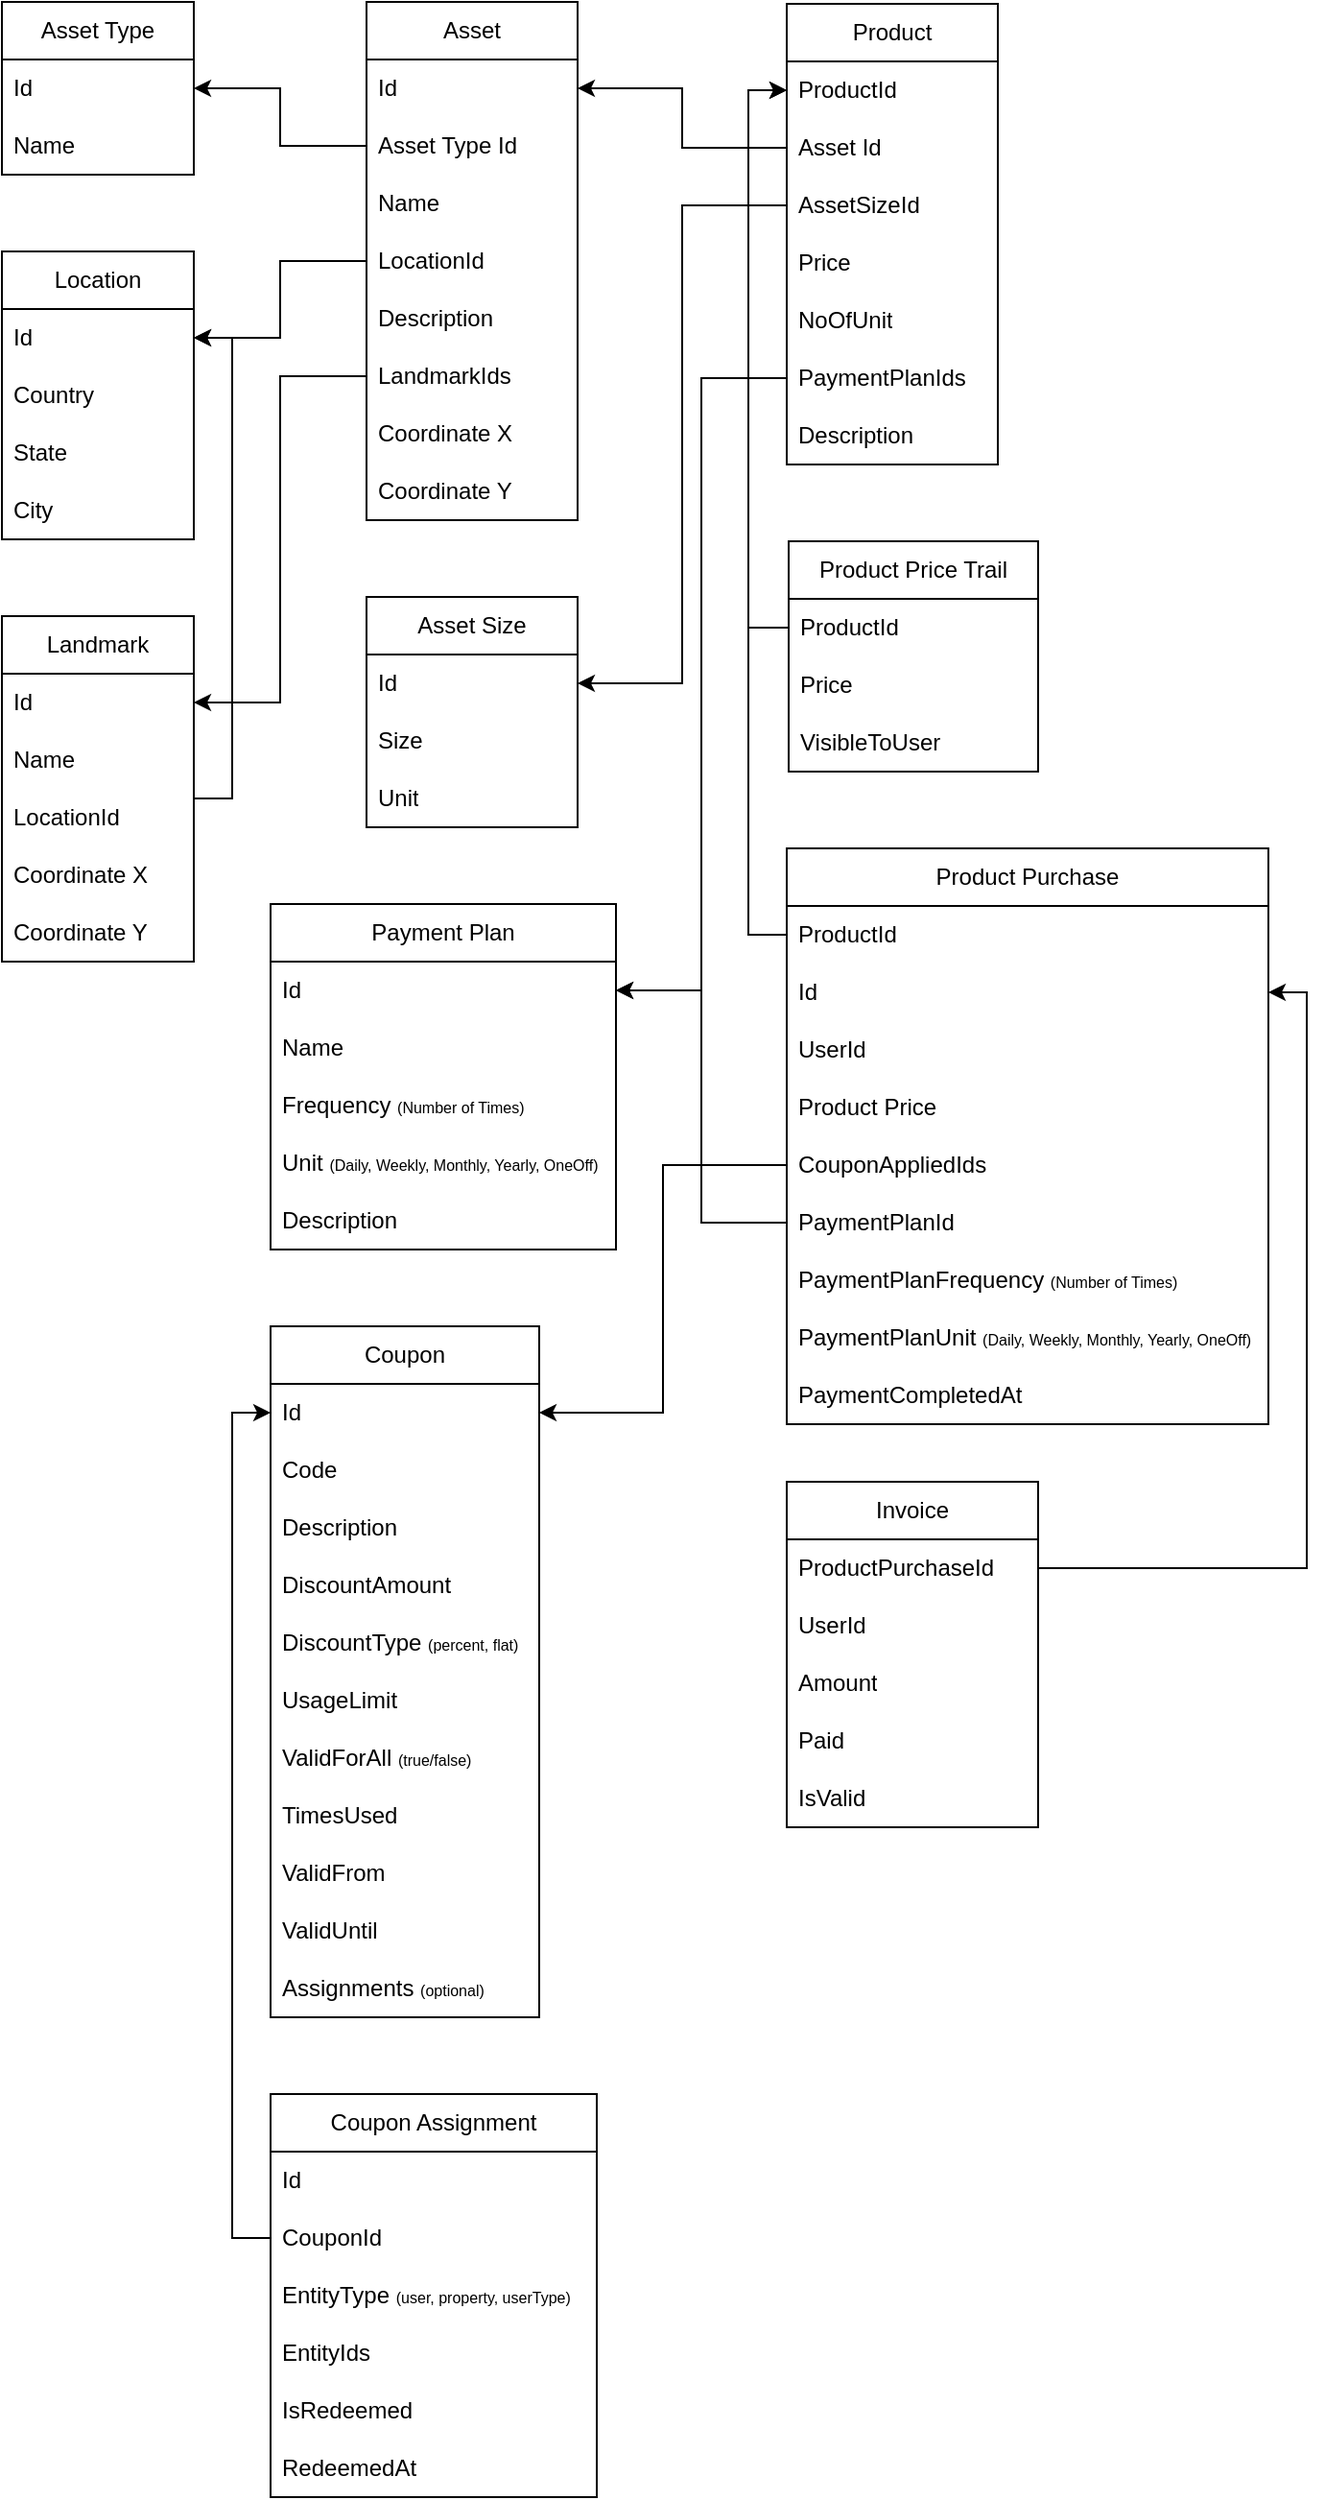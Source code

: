 <mxfile version="26.0.1">
  <diagram name="Page-1" id="xRwZzgTPhgGGNqqtRcz7">
    <mxGraphModel dx="1710" dy="1140" grid="1" gridSize="10" guides="1" tooltips="1" connect="1" arrows="1" fold="1" page="1" pageScale="1" pageWidth="2339" pageHeight="3300" math="0" shadow="0">
      <root>
        <mxCell id="0" />
        <mxCell id="1" parent="0" />
        <mxCell id="9WbZU5UclEW2TFr8tv2--1" value="Asset Type" style="swimlane;fontStyle=0;childLayout=stackLayout;horizontal=1;startSize=30;horizontalStack=0;resizeParent=1;resizeParentMax=0;resizeLast=0;collapsible=1;marginBottom=0;whiteSpace=wrap;html=1;" parent="1" vertex="1">
          <mxGeometry x="30" y="40" width="100" height="90" as="geometry" />
        </mxCell>
        <mxCell id="9WbZU5UclEW2TFr8tv2--2" value="Id" style="text;strokeColor=none;fillColor=none;align=left;verticalAlign=middle;spacingLeft=4;spacingRight=4;overflow=hidden;points=[[0,0.5],[1,0.5]];portConstraint=eastwest;rotatable=0;whiteSpace=wrap;html=1;" parent="9WbZU5UclEW2TFr8tv2--1" vertex="1">
          <mxGeometry y="30" width="100" height="30" as="geometry" />
        </mxCell>
        <mxCell id="9WbZU5UclEW2TFr8tv2--12" value="Name" style="text;strokeColor=none;fillColor=none;align=left;verticalAlign=middle;spacingLeft=4;spacingRight=4;overflow=hidden;points=[[0,0.5],[1,0.5]];portConstraint=eastwest;rotatable=0;whiteSpace=wrap;html=1;" parent="9WbZU5UclEW2TFr8tv2--1" vertex="1">
          <mxGeometry y="60" width="100" height="30" as="geometry" />
        </mxCell>
        <mxCell id="9WbZU5UclEW2TFr8tv2--5" value="Asset" style="swimlane;fontStyle=0;childLayout=stackLayout;horizontal=1;startSize=30;horizontalStack=0;resizeParent=1;resizeParentMax=0;resizeLast=0;collapsible=1;marginBottom=0;whiteSpace=wrap;html=1;" parent="1" vertex="1">
          <mxGeometry x="220" y="40" width="110" height="270" as="geometry" />
        </mxCell>
        <mxCell id="9WbZU5UclEW2TFr8tv2--6" value="Id" style="text;strokeColor=none;fillColor=none;align=left;verticalAlign=middle;spacingLeft=4;spacingRight=4;overflow=hidden;points=[[0,0.5],[1,0.5]];portConstraint=eastwest;rotatable=0;whiteSpace=wrap;html=1;" parent="9WbZU5UclEW2TFr8tv2--5" vertex="1">
          <mxGeometry y="30" width="110" height="30" as="geometry" />
        </mxCell>
        <mxCell id="9WbZU5UclEW2TFr8tv2--44" value="Asset Type Id" style="text;strokeColor=none;fillColor=none;align=left;verticalAlign=middle;spacingLeft=4;spacingRight=4;overflow=hidden;points=[[0,0.5],[1,0.5]];portConstraint=eastwest;rotatable=0;whiteSpace=wrap;html=1;" parent="9WbZU5UclEW2TFr8tv2--5" vertex="1">
          <mxGeometry y="60" width="110" height="30" as="geometry" />
        </mxCell>
        <mxCell id="9WbZU5UclEW2TFr8tv2--7" value="Name" style="text;strokeColor=none;fillColor=none;align=left;verticalAlign=middle;spacingLeft=4;spacingRight=4;overflow=hidden;points=[[0,0.5],[1,0.5]];portConstraint=eastwest;rotatable=0;whiteSpace=wrap;html=1;" parent="9WbZU5UclEW2TFr8tv2--5" vertex="1">
          <mxGeometry y="90" width="110" height="30" as="geometry" />
        </mxCell>
        <mxCell id="9WbZU5UclEW2TFr8tv2--18" value="LocationId" style="text;strokeColor=none;fillColor=none;align=left;verticalAlign=middle;spacingLeft=4;spacingRight=4;overflow=hidden;points=[[0,0.5],[1,0.5]];portConstraint=eastwest;rotatable=0;whiteSpace=wrap;html=1;" parent="9WbZU5UclEW2TFr8tv2--5" vertex="1">
          <mxGeometry y="120" width="110" height="30" as="geometry" />
        </mxCell>
        <mxCell id="9WbZU5UclEW2TFr8tv2--21" value="Description" style="text;strokeColor=none;fillColor=none;align=left;verticalAlign=middle;spacingLeft=4;spacingRight=4;overflow=hidden;points=[[0,0.5],[1,0.5]];portConstraint=eastwest;rotatable=0;whiteSpace=wrap;html=1;" parent="9WbZU5UclEW2TFr8tv2--5" vertex="1">
          <mxGeometry y="150" width="110" height="30" as="geometry" />
        </mxCell>
        <mxCell id="9WbZU5UclEW2TFr8tv2--27" value="LandmarkIds" style="text;strokeColor=none;fillColor=none;align=left;verticalAlign=middle;spacingLeft=4;spacingRight=4;overflow=hidden;points=[[0,0.5],[1,0.5]];portConstraint=eastwest;rotatable=0;whiteSpace=wrap;html=1;" parent="9WbZU5UclEW2TFr8tv2--5" vertex="1">
          <mxGeometry y="180" width="110" height="30" as="geometry" />
        </mxCell>
        <mxCell id="9WbZU5UclEW2TFr8tv2--37" value="Coordinate X" style="text;strokeColor=none;fillColor=none;align=left;verticalAlign=middle;spacingLeft=4;spacingRight=4;overflow=hidden;points=[[0,0.5],[1,0.5]];portConstraint=eastwest;rotatable=0;whiteSpace=wrap;html=1;" parent="9WbZU5UclEW2TFr8tv2--5" vertex="1">
          <mxGeometry y="210" width="110" height="30" as="geometry" />
        </mxCell>
        <mxCell id="9WbZU5UclEW2TFr8tv2--38" value="Coordinate Y" style="text;strokeColor=none;fillColor=none;align=left;verticalAlign=middle;spacingLeft=4;spacingRight=4;overflow=hidden;points=[[0,0.5],[1,0.5]];portConstraint=eastwest;rotatable=0;whiteSpace=wrap;html=1;" parent="9WbZU5UclEW2TFr8tv2--5" vertex="1">
          <mxGeometry y="240" width="110" height="30" as="geometry" />
        </mxCell>
        <mxCell id="9WbZU5UclEW2TFr8tv2--13" value="Location" style="swimlane;fontStyle=0;childLayout=stackLayout;horizontal=1;startSize=30;horizontalStack=0;resizeParent=1;resizeParentMax=0;resizeLast=0;collapsible=1;marginBottom=0;whiteSpace=wrap;html=1;" parent="1" vertex="1">
          <mxGeometry x="30" y="170" width="100" height="150" as="geometry" />
        </mxCell>
        <mxCell id="9WbZU5UclEW2TFr8tv2--14" value="Id" style="text;strokeColor=none;fillColor=none;align=left;verticalAlign=middle;spacingLeft=4;spacingRight=4;overflow=hidden;points=[[0,0.5],[1,0.5]];portConstraint=eastwest;rotatable=0;whiteSpace=wrap;html=1;" parent="9WbZU5UclEW2TFr8tv2--13" vertex="1">
          <mxGeometry y="30" width="100" height="30" as="geometry" />
        </mxCell>
        <mxCell id="9WbZU5UclEW2TFr8tv2--15" value="Country" style="text;strokeColor=none;fillColor=none;align=left;verticalAlign=middle;spacingLeft=4;spacingRight=4;overflow=hidden;points=[[0,0.5],[1,0.5]];portConstraint=eastwest;rotatable=0;whiteSpace=wrap;html=1;" parent="9WbZU5UclEW2TFr8tv2--13" vertex="1">
          <mxGeometry y="60" width="100" height="30" as="geometry" />
        </mxCell>
        <mxCell id="9WbZU5UclEW2TFr8tv2--16" value="State" style="text;strokeColor=none;fillColor=none;align=left;verticalAlign=middle;spacingLeft=4;spacingRight=4;overflow=hidden;points=[[0,0.5],[1,0.5]];portConstraint=eastwest;rotatable=0;whiteSpace=wrap;html=1;" parent="9WbZU5UclEW2TFr8tv2--13" vertex="1">
          <mxGeometry y="90" width="100" height="30" as="geometry" />
        </mxCell>
        <mxCell id="9WbZU5UclEW2TFr8tv2--32" value="City" style="text;strokeColor=none;fillColor=none;align=left;verticalAlign=middle;spacingLeft=4;spacingRight=4;overflow=hidden;points=[[0,0.5],[1,0.5]];portConstraint=eastwest;rotatable=0;whiteSpace=wrap;html=1;" parent="9WbZU5UclEW2TFr8tv2--13" vertex="1">
          <mxGeometry y="120" width="100" height="30" as="geometry" />
        </mxCell>
        <mxCell id="9WbZU5UclEW2TFr8tv2--22" value="Asset Size" style="swimlane;fontStyle=0;childLayout=stackLayout;horizontal=1;startSize=30;horizontalStack=0;resizeParent=1;resizeParentMax=0;resizeLast=0;collapsible=1;marginBottom=0;whiteSpace=wrap;html=1;" parent="1" vertex="1">
          <mxGeometry x="220" y="350" width="110" height="120" as="geometry" />
        </mxCell>
        <mxCell id="9WbZU5UclEW2TFr8tv2--23" value="Id" style="text;strokeColor=none;fillColor=none;align=left;verticalAlign=middle;spacingLeft=4;spacingRight=4;overflow=hidden;points=[[0,0.5],[1,0.5]];portConstraint=eastwest;rotatable=0;whiteSpace=wrap;html=1;" parent="9WbZU5UclEW2TFr8tv2--22" vertex="1">
          <mxGeometry y="30" width="110" height="30" as="geometry" />
        </mxCell>
        <mxCell id="9WbZU5UclEW2TFr8tv2--24" value="Size" style="text;strokeColor=none;fillColor=none;align=left;verticalAlign=middle;spacingLeft=4;spacingRight=4;overflow=hidden;points=[[0,0.5],[1,0.5]];portConstraint=eastwest;rotatable=0;whiteSpace=wrap;html=1;" parent="9WbZU5UclEW2TFr8tv2--22" vertex="1">
          <mxGeometry y="60" width="110" height="30" as="geometry" />
        </mxCell>
        <mxCell id="9WbZU5UclEW2TFr8tv2--50" value="Unit" style="text;strokeColor=none;fillColor=none;align=left;verticalAlign=middle;spacingLeft=4;spacingRight=4;overflow=hidden;points=[[0,0.5],[1,0.5]];portConstraint=eastwest;rotatable=0;whiteSpace=wrap;html=1;" parent="9WbZU5UclEW2TFr8tv2--22" vertex="1">
          <mxGeometry y="90" width="110" height="30" as="geometry" />
        </mxCell>
        <mxCell id="9WbZU5UclEW2TFr8tv2--28" value="Landmark" style="swimlane;fontStyle=0;childLayout=stackLayout;horizontal=1;startSize=30;horizontalStack=0;resizeParent=1;resizeParentMax=0;resizeLast=0;collapsible=1;marginBottom=0;whiteSpace=wrap;html=1;" parent="1" vertex="1">
          <mxGeometry x="30" y="360" width="100" height="180" as="geometry" />
        </mxCell>
        <mxCell id="9WbZU5UclEW2TFr8tv2--52" value="Id" style="text;strokeColor=none;fillColor=none;align=left;verticalAlign=middle;spacingLeft=4;spacingRight=4;overflow=hidden;points=[[0,0.5],[1,0.5]];portConstraint=eastwest;rotatable=0;whiteSpace=wrap;html=1;" parent="9WbZU5UclEW2TFr8tv2--28" vertex="1">
          <mxGeometry y="30" width="100" height="30" as="geometry" />
        </mxCell>
        <mxCell id="9WbZU5UclEW2TFr8tv2--29" value="Name" style="text;strokeColor=none;fillColor=none;align=left;verticalAlign=middle;spacingLeft=4;spacingRight=4;overflow=hidden;points=[[0,0.5],[1,0.5]];portConstraint=eastwest;rotatable=0;whiteSpace=wrap;html=1;" parent="9WbZU5UclEW2TFr8tv2--28" vertex="1">
          <mxGeometry y="60" width="100" height="30" as="geometry" />
        </mxCell>
        <mxCell id="9WbZU5UclEW2TFr8tv2--30" value="LocationId" style="text;strokeColor=none;fillColor=none;align=left;verticalAlign=middle;spacingLeft=4;spacingRight=4;overflow=hidden;points=[[0,0.5],[1,0.5]];portConstraint=eastwest;rotatable=0;whiteSpace=wrap;html=1;" parent="9WbZU5UclEW2TFr8tv2--28" vertex="1">
          <mxGeometry y="90" width="100" height="30" as="geometry" />
        </mxCell>
        <mxCell id="9WbZU5UclEW2TFr8tv2--31" value="Coordinate X" style="text;strokeColor=none;fillColor=none;align=left;verticalAlign=middle;spacingLeft=4;spacingRight=4;overflow=hidden;points=[[0,0.5],[1,0.5]];portConstraint=eastwest;rotatable=0;whiteSpace=wrap;html=1;" parent="9WbZU5UclEW2TFr8tv2--28" vertex="1">
          <mxGeometry y="120" width="100" height="30" as="geometry" />
        </mxCell>
        <mxCell id="9WbZU5UclEW2TFr8tv2--36" value="Coordinate Y" style="text;strokeColor=none;fillColor=none;align=left;verticalAlign=middle;spacingLeft=4;spacingRight=4;overflow=hidden;points=[[0,0.5],[1,0.5]];portConstraint=eastwest;rotatable=0;whiteSpace=wrap;html=1;" parent="9WbZU5UclEW2TFr8tv2--28" vertex="1">
          <mxGeometry y="150" width="100" height="30" as="geometry" />
        </mxCell>
        <mxCell id="9WbZU5UclEW2TFr8tv2--40" value="Product" style="swimlane;fontStyle=0;childLayout=stackLayout;horizontal=1;startSize=30;horizontalStack=0;resizeParent=1;resizeParentMax=0;resizeLast=0;collapsible=1;marginBottom=0;whiteSpace=wrap;html=1;" parent="1" vertex="1">
          <mxGeometry x="439" y="41" width="110" height="240" as="geometry" />
        </mxCell>
        <mxCell id="_s5_7HrUc2ubMlKPMF_D-5" value="ProductId" style="text;strokeColor=none;fillColor=none;align=left;verticalAlign=middle;spacingLeft=4;spacingRight=4;overflow=hidden;points=[[0,0.5],[1,0.5]];portConstraint=eastwest;rotatable=0;whiteSpace=wrap;html=1;" parent="9WbZU5UclEW2TFr8tv2--40" vertex="1">
          <mxGeometry y="30" width="110" height="30" as="geometry" />
        </mxCell>
        <mxCell id="9WbZU5UclEW2TFr8tv2--41" value="Asset Id" style="text;strokeColor=none;fillColor=none;align=left;verticalAlign=middle;spacingLeft=4;spacingRight=4;overflow=hidden;points=[[0,0.5],[1,0.5]];portConstraint=eastwest;rotatable=0;whiteSpace=wrap;html=1;" parent="9WbZU5UclEW2TFr8tv2--40" vertex="1">
          <mxGeometry y="60" width="110" height="30" as="geometry" />
        </mxCell>
        <mxCell id="9WbZU5UclEW2TFr8tv2--42" value="AssetSizeId" style="text;strokeColor=none;fillColor=none;align=left;verticalAlign=middle;spacingLeft=4;spacingRight=4;overflow=hidden;points=[[0,0.5],[1,0.5]];portConstraint=eastwest;rotatable=0;whiteSpace=wrap;html=1;" parent="9WbZU5UclEW2TFr8tv2--40" vertex="1">
          <mxGeometry y="90" width="110" height="30" as="geometry" />
        </mxCell>
        <mxCell id="_s5_7HrUc2ubMlKPMF_D-27" value="Price" style="text;strokeColor=none;fillColor=none;align=left;verticalAlign=middle;spacingLeft=4;spacingRight=4;overflow=hidden;points=[[0,0.5],[1,0.5]];portConstraint=eastwest;rotatable=0;whiteSpace=wrap;html=1;" parent="9WbZU5UclEW2TFr8tv2--40" vertex="1">
          <mxGeometry y="120" width="110" height="30" as="geometry" />
        </mxCell>
        <mxCell id="_s5_7HrUc2ubMlKPMF_D-66" value="NoOfUnit" style="text;strokeColor=none;fillColor=none;align=left;verticalAlign=middle;spacingLeft=4;spacingRight=4;overflow=hidden;points=[[0,0.5],[1,0.5]];portConstraint=eastwest;rotatable=0;whiteSpace=wrap;html=1;" parent="9WbZU5UclEW2TFr8tv2--40" vertex="1">
          <mxGeometry y="150" width="110" height="30" as="geometry" />
        </mxCell>
        <mxCell id="9WbZU5UclEW2TFr8tv2--61" value="PaymentPlanIds" style="text;strokeColor=none;fillColor=none;align=left;verticalAlign=middle;spacingLeft=4;spacingRight=4;overflow=hidden;points=[[0,0.5],[1,0.5]];portConstraint=eastwest;rotatable=0;whiteSpace=wrap;html=1;" parent="9WbZU5UclEW2TFr8tv2--40" vertex="1">
          <mxGeometry y="180" width="110" height="30" as="geometry" />
        </mxCell>
        <mxCell id="9WbZU5UclEW2TFr8tv2--63" value="Description" style="text;strokeColor=none;fillColor=none;align=left;verticalAlign=middle;spacingLeft=4;spacingRight=4;overflow=hidden;points=[[0,0.5],[1,0.5]];portConstraint=eastwest;rotatable=0;whiteSpace=wrap;html=1;" parent="9WbZU5UclEW2TFr8tv2--40" vertex="1">
          <mxGeometry y="210" width="110" height="30" as="geometry" />
        </mxCell>
        <mxCell id="9WbZU5UclEW2TFr8tv2--54" value="Payment Plan" style="swimlane;fontStyle=0;childLayout=stackLayout;horizontal=1;startSize=30;horizontalStack=0;resizeParent=1;resizeParentMax=0;resizeLast=0;collapsible=1;marginBottom=0;whiteSpace=wrap;html=1;" parent="1" vertex="1">
          <mxGeometry x="170" y="510" width="180" height="180" as="geometry" />
        </mxCell>
        <mxCell id="9WbZU5UclEW2TFr8tv2--59" value="Id" style="text;strokeColor=none;fillColor=none;align=left;verticalAlign=middle;spacingLeft=4;spacingRight=4;overflow=hidden;points=[[0,0.5],[1,0.5]];portConstraint=eastwest;rotatable=0;whiteSpace=wrap;html=1;" parent="9WbZU5UclEW2TFr8tv2--54" vertex="1">
          <mxGeometry y="30" width="180" height="30" as="geometry" />
        </mxCell>
        <mxCell id="9WbZU5UclEW2TFr8tv2--55" value="Name" style="text;strokeColor=none;fillColor=none;align=left;verticalAlign=middle;spacingLeft=4;spacingRight=4;overflow=hidden;points=[[0,0.5],[1,0.5]];portConstraint=eastwest;rotatable=0;whiteSpace=wrap;html=1;" parent="9WbZU5UclEW2TFr8tv2--54" vertex="1">
          <mxGeometry y="60" width="180" height="30" as="geometry" />
        </mxCell>
        <mxCell id="9WbZU5UclEW2TFr8tv2--56" value="Frequency &lt;font style=&quot;font-size: 8px;&quot;&gt;(Number of Times)&lt;/font&gt;" style="text;strokeColor=none;fillColor=none;align=left;verticalAlign=middle;spacingLeft=4;spacingRight=4;overflow=hidden;points=[[0,0.5],[1,0.5]];portConstraint=eastwest;rotatable=0;whiteSpace=wrap;html=1;" parent="9WbZU5UclEW2TFr8tv2--54" vertex="1">
          <mxGeometry y="90" width="180" height="30" as="geometry" />
        </mxCell>
        <mxCell id="9WbZU5UclEW2TFr8tv2--57" value="Unit&amp;nbsp;&lt;font style=&quot;font-size: 8px;&quot;&gt;(Daily, Weekly, Monthly, Yearly, OneOff)&lt;/font&gt;" style="text;strokeColor=none;fillColor=none;align=left;verticalAlign=middle;spacingLeft=4;spacingRight=4;overflow=hidden;points=[[0,0.5],[1,0.5]];portConstraint=eastwest;rotatable=0;whiteSpace=wrap;html=1;" parent="9WbZU5UclEW2TFr8tv2--54" vertex="1">
          <mxGeometry y="120" width="180" height="30" as="geometry" />
        </mxCell>
        <mxCell id="9WbZU5UclEW2TFr8tv2--58" value="Description" style="text;strokeColor=none;fillColor=none;align=left;verticalAlign=middle;spacingLeft=4;spacingRight=4;overflow=hidden;points=[[0,0.5],[1,0.5]];portConstraint=eastwest;rotatable=0;whiteSpace=wrap;html=1;" parent="9WbZU5UclEW2TFr8tv2--54" vertex="1">
          <mxGeometry y="150" width="180" height="30" as="geometry" />
        </mxCell>
        <mxCell id="_s5_7HrUc2ubMlKPMF_D-1" value="Product Price Trail" style="swimlane;fontStyle=0;childLayout=stackLayout;horizontal=1;startSize=30;horizontalStack=0;resizeParent=1;resizeParentMax=0;resizeLast=0;collapsible=1;marginBottom=0;whiteSpace=wrap;html=1;" parent="1" vertex="1">
          <mxGeometry x="440" y="321" width="130" height="120" as="geometry" />
        </mxCell>
        <mxCell id="_s5_7HrUc2ubMlKPMF_D-2" value="ProductId" style="text;strokeColor=none;fillColor=none;align=left;verticalAlign=middle;spacingLeft=4;spacingRight=4;overflow=hidden;points=[[0,0.5],[1,0.5]];portConstraint=eastwest;rotatable=0;whiteSpace=wrap;html=1;" parent="_s5_7HrUc2ubMlKPMF_D-1" vertex="1">
          <mxGeometry y="30" width="130" height="30" as="geometry" />
        </mxCell>
        <mxCell id="_s5_7HrUc2ubMlKPMF_D-3" value="Price" style="text;strokeColor=none;fillColor=none;align=left;verticalAlign=middle;spacingLeft=4;spacingRight=4;overflow=hidden;points=[[0,0.5],[1,0.5]];portConstraint=eastwest;rotatable=0;whiteSpace=wrap;html=1;" parent="_s5_7HrUc2ubMlKPMF_D-1" vertex="1">
          <mxGeometry y="60" width="130" height="30" as="geometry" />
        </mxCell>
        <mxCell id="7imBiXDdK8WEr4lZSUu7-5" value="VisibleToUser" style="text;strokeColor=none;fillColor=none;align=left;verticalAlign=middle;spacingLeft=4;spacingRight=4;overflow=hidden;points=[[0,0.5],[1,0.5]];portConstraint=eastwest;rotatable=0;whiteSpace=wrap;html=1;" vertex="1" parent="_s5_7HrUc2ubMlKPMF_D-1">
          <mxGeometry y="90" width="130" height="30" as="geometry" />
        </mxCell>
        <mxCell id="_s5_7HrUc2ubMlKPMF_D-13" style="edgeStyle=orthogonalEdgeStyle;rounded=0;orthogonalLoop=1;jettySize=auto;html=1;entryX=1;entryY=0.5;entryDx=0;entryDy=0;" parent="1" source="9WbZU5UclEW2TFr8tv2--44" target="9WbZU5UclEW2TFr8tv2--2" edge="1">
          <mxGeometry relative="1" as="geometry" />
        </mxCell>
        <mxCell id="_s5_7HrUc2ubMlKPMF_D-14" style="edgeStyle=orthogonalEdgeStyle;rounded=0;orthogonalLoop=1;jettySize=auto;html=1;entryX=1;entryY=0.5;entryDx=0;entryDy=0;" parent="1" source="9WbZU5UclEW2TFr8tv2--18" target="9WbZU5UclEW2TFr8tv2--14" edge="1">
          <mxGeometry relative="1" as="geometry" />
        </mxCell>
        <mxCell id="_s5_7HrUc2ubMlKPMF_D-16" style="edgeStyle=orthogonalEdgeStyle;rounded=0;orthogonalLoop=1;jettySize=auto;html=1;entryX=1;entryY=0.5;entryDx=0;entryDy=0;" parent="1" source="9WbZU5UclEW2TFr8tv2--30" target="9WbZU5UclEW2TFr8tv2--14" edge="1">
          <mxGeometry relative="1" as="geometry">
            <Array as="points">
              <mxPoint x="150" y="455" />
              <mxPoint x="150" y="215" />
            </Array>
          </mxGeometry>
        </mxCell>
        <mxCell id="_s5_7HrUc2ubMlKPMF_D-17" style="edgeStyle=orthogonalEdgeStyle;rounded=0;orthogonalLoop=1;jettySize=auto;html=1;entryX=1;entryY=0.5;entryDx=0;entryDy=0;" parent="1" source="9WbZU5UclEW2TFr8tv2--27" target="9WbZU5UclEW2TFr8tv2--52" edge="1">
          <mxGeometry relative="1" as="geometry" />
        </mxCell>
        <mxCell id="_s5_7HrUc2ubMlKPMF_D-19" style="edgeStyle=orthogonalEdgeStyle;rounded=0;orthogonalLoop=1;jettySize=auto;html=1;entryX=1;entryY=0.5;entryDx=0;entryDy=0;" parent="1" source="9WbZU5UclEW2TFr8tv2--41" target="9WbZU5UclEW2TFr8tv2--6" edge="1">
          <mxGeometry relative="1" as="geometry" />
        </mxCell>
        <mxCell id="_s5_7HrUc2ubMlKPMF_D-28" value="Product Purchase" style="swimlane;fontStyle=0;childLayout=stackLayout;horizontal=1;startSize=30;horizontalStack=0;resizeParent=1;resizeParentMax=0;resizeLast=0;collapsible=1;marginBottom=0;whiteSpace=wrap;html=1;" parent="1" vertex="1">
          <mxGeometry x="439" y="481" width="251" height="300" as="geometry" />
        </mxCell>
        <mxCell id="_s5_7HrUc2ubMlKPMF_D-29" value="ProductId" style="text;strokeColor=none;fillColor=none;align=left;verticalAlign=middle;spacingLeft=4;spacingRight=4;overflow=hidden;points=[[0,0.5],[1,0.5]];portConstraint=eastwest;rotatable=0;whiteSpace=wrap;html=1;" parent="_s5_7HrUc2ubMlKPMF_D-28" vertex="1">
          <mxGeometry y="30" width="251" height="30" as="geometry" />
        </mxCell>
        <mxCell id="_s5_7HrUc2ubMlKPMF_D-47" value="Id" style="text;strokeColor=none;fillColor=none;align=left;verticalAlign=middle;spacingLeft=4;spacingRight=4;overflow=hidden;points=[[0,0.5],[1,0.5]];portConstraint=eastwest;rotatable=0;whiteSpace=wrap;html=1;" parent="_s5_7HrUc2ubMlKPMF_D-28" vertex="1">
          <mxGeometry y="60" width="251" height="30" as="geometry" />
        </mxCell>
        <mxCell id="_s5_7HrUc2ubMlKPMF_D-40" value="UserId" style="text;strokeColor=none;fillColor=none;align=left;verticalAlign=middle;spacingLeft=4;spacingRight=4;overflow=hidden;points=[[0,0.5],[1,0.5]];portConstraint=eastwest;rotatable=0;whiteSpace=wrap;html=1;" parent="_s5_7HrUc2ubMlKPMF_D-28" vertex="1">
          <mxGeometry y="90" width="251" height="30" as="geometry" />
        </mxCell>
        <mxCell id="_s5_7HrUc2ubMlKPMF_D-30" value="Product Price" style="text;strokeColor=none;fillColor=none;align=left;verticalAlign=middle;spacingLeft=4;spacingRight=4;overflow=hidden;points=[[0,0.5],[1,0.5]];portConstraint=eastwest;rotatable=0;whiteSpace=wrap;html=1;" parent="_s5_7HrUc2ubMlKPMF_D-28" vertex="1">
          <mxGeometry y="120" width="251" height="30" as="geometry" />
        </mxCell>
        <mxCell id="_s5_7HrUc2ubMlKPMF_D-98" value="CouponAppliedIds" style="text;strokeColor=none;fillColor=none;align=left;verticalAlign=middle;spacingLeft=4;spacingRight=4;overflow=hidden;points=[[0,0.5],[1,0.5]];portConstraint=eastwest;rotatable=0;whiteSpace=wrap;html=1;" parent="_s5_7HrUc2ubMlKPMF_D-28" vertex="1">
          <mxGeometry y="150" width="251" height="30" as="geometry" />
        </mxCell>
        <mxCell id="_s5_7HrUc2ubMlKPMF_D-58" value="PaymentPlanId" style="text;strokeColor=none;fillColor=none;align=left;verticalAlign=middle;spacingLeft=4;spacingRight=4;overflow=hidden;points=[[0,0.5],[1,0.5]];portConstraint=eastwest;rotatable=0;whiteSpace=wrap;html=1;" parent="_s5_7HrUc2ubMlKPMF_D-28" vertex="1">
          <mxGeometry y="180" width="251" height="30" as="geometry" />
        </mxCell>
        <mxCell id="_s5_7HrUc2ubMlKPMF_D-52" value="PaymentPlanFrequency&amp;nbsp;&lt;font style=&quot;font-size: 8px;&quot;&gt;(Number of Times)&lt;/font&gt;" style="text;strokeColor=none;fillColor=none;align=left;verticalAlign=middle;spacingLeft=4;spacingRight=4;overflow=hidden;points=[[0,0.5],[1,0.5]];portConstraint=eastwest;rotatable=0;whiteSpace=wrap;html=1;" parent="_s5_7HrUc2ubMlKPMF_D-28" vertex="1">
          <mxGeometry y="210" width="251" height="30" as="geometry" />
        </mxCell>
        <mxCell id="_s5_7HrUc2ubMlKPMF_D-53" value="PaymentPlanUnit&amp;nbsp;&lt;font style=&quot;font-size: 8px;&quot;&gt;(Daily,&amp;nbsp;Weekly, Monthly, Yearly, OneOff)&lt;/font&gt;" style="text;strokeColor=none;fillColor=none;align=left;verticalAlign=middle;spacingLeft=4;spacingRight=4;overflow=hidden;points=[[0,0.5],[1,0.5]];portConstraint=eastwest;rotatable=0;whiteSpace=wrap;html=1;" parent="_s5_7HrUc2ubMlKPMF_D-28" vertex="1">
          <mxGeometry y="240" width="251" height="30" as="geometry" />
        </mxCell>
        <mxCell id="_s5_7HrUc2ubMlKPMF_D-31" value="PaymentCompletedAt" style="text;strokeColor=none;fillColor=none;align=left;verticalAlign=middle;spacingLeft=4;spacingRight=4;overflow=hidden;points=[[0,0.5],[1,0.5]];portConstraint=eastwest;rotatable=0;whiteSpace=wrap;html=1;" parent="_s5_7HrUc2ubMlKPMF_D-28" vertex="1">
          <mxGeometry y="270" width="251" height="30" as="geometry" />
        </mxCell>
        <mxCell id="_s5_7HrUc2ubMlKPMF_D-35" style="edgeStyle=orthogonalEdgeStyle;rounded=0;orthogonalLoop=1;jettySize=auto;html=1;entryX=0;entryY=0.5;entryDx=0;entryDy=0;" parent="1" source="_s5_7HrUc2ubMlKPMF_D-2" target="_s5_7HrUc2ubMlKPMF_D-5" edge="1">
          <mxGeometry relative="1" as="geometry" />
        </mxCell>
        <mxCell id="_s5_7HrUc2ubMlKPMF_D-36" value="Invoice" style="swimlane;fontStyle=0;childLayout=stackLayout;horizontal=1;startSize=30;horizontalStack=0;resizeParent=1;resizeParentMax=0;resizeLast=0;collapsible=1;marginBottom=0;whiteSpace=wrap;html=1;" parent="1" vertex="1">
          <mxGeometry x="439" y="811" width="131" height="180" as="geometry" />
        </mxCell>
        <mxCell id="_s5_7HrUc2ubMlKPMF_D-37" value="ProductPurchaseId" style="text;strokeColor=none;fillColor=none;align=left;verticalAlign=middle;spacingLeft=4;spacingRight=4;overflow=hidden;points=[[0,0.5],[1,0.5]];portConstraint=eastwest;rotatable=0;whiteSpace=wrap;html=1;" parent="_s5_7HrUc2ubMlKPMF_D-36" vertex="1">
          <mxGeometry y="30" width="131" height="30" as="geometry" />
        </mxCell>
        <mxCell id="_s5_7HrUc2ubMlKPMF_D-41" value="UserId" style="text;strokeColor=none;fillColor=none;align=left;verticalAlign=middle;spacingLeft=4;spacingRight=4;overflow=hidden;points=[[0,0.5],[1,0.5]];portConstraint=eastwest;rotatable=0;whiteSpace=wrap;html=1;" parent="_s5_7HrUc2ubMlKPMF_D-36" vertex="1">
          <mxGeometry y="60" width="131" height="30" as="geometry" />
        </mxCell>
        <mxCell id="_s5_7HrUc2ubMlKPMF_D-38" value="Amount" style="text;strokeColor=none;fillColor=none;align=left;verticalAlign=middle;spacingLeft=4;spacingRight=4;overflow=hidden;points=[[0,0.5],[1,0.5]];portConstraint=eastwest;rotatable=0;whiteSpace=wrap;html=1;" parent="_s5_7HrUc2ubMlKPMF_D-36" vertex="1">
          <mxGeometry y="90" width="131" height="30" as="geometry" />
        </mxCell>
        <mxCell id="_s5_7HrUc2ubMlKPMF_D-46" value="Paid" style="text;strokeColor=none;fillColor=none;align=left;verticalAlign=middle;spacingLeft=4;spacingRight=4;overflow=hidden;points=[[0,0.5],[1,0.5]];portConstraint=eastwest;rotatable=0;whiteSpace=wrap;html=1;" parent="_s5_7HrUc2ubMlKPMF_D-36" vertex="1">
          <mxGeometry y="120" width="131" height="30" as="geometry" />
        </mxCell>
        <mxCell id="7imBiXDdK8WEr4lZSUu7-1" value="IsValid" style="text;strokeColor=none;fillColor=none;align=left;verticalAlign=middle;spacingLeft=4;spacingRight=4;overflow=hidden;points=[[0,0.5],[1,0.5]];portConstraint=eastwest;rotatable=0;whiteSpace=wrap;html=1;" vertex="1" parent="_s5_7HrUc2ubMlKPMF_D-36">
          <mxGeometry y="150" width="131" height="30" as="geometry" />
        </mxCell>
        <mxCell id="_s5_7HrUc2ubMlKPMF_D-59" style="edgeStyle=orthogonalEdgeStyle;rounded=0;orthogonalLoop=1;jettySize=auto;html=1;entryX=1;entryY=0.5;entryDx=0;entryDy=0;" parent="1" source="_s5_7HrUc2ubMlKPMF_D-58" target="9WbZU5UclEW2TFr8tv2--59" edge="1">
          <mxGeometry relative="1" as="geometry" />
        </mxCell>
        <mxCell id="_s5_7HrUc2ubMlKPMF_D-69" style="edgeStyle=orthogonalEdgeStyle;rounded=0;orthogonalLoop=1;jettySize=auto;html=1;entryX=0;entryY=0.5;entryDx=0;entryDy=0;" parent="1" source="_s5_7HrUc2ubMlKPMF_D-29" target="_s5_7HrUc2ubMlKPMF_D-5" edge="1">
          <mxGeometry relative="1" as="geometry" />
        </mxCell>
        <mxCell id="_s5_7HrUc2ubMlKPMF_D-70" style="edgeStyle=orthogonalEdgeStyle;rounded=0;orthogonalLoop=1;jettySize=auto;html=1;entryX=1;entryY=0.5;entryDx=0;entryDy=0;" parent="1" source="9WbZU5UclEW2TFr8tv2--61" target="9WbZU5UclEW2TFr8tv2--59" edge="1">
          <mxGeometry relative="1" as="geometry" />
        </mxCell>
        <mxCell id="_s5_7HrUc2ubMlKPMF_D-71" value="Coupon" style="swimlane;fontStyle=0;childLayout=stackLayout;horizontal=1;startSize=30;horizontalStack=0;resizeParent=1;resizeParentMax=0;resizeLast=0;collapsible=1;marginBottom=0;whiteSpace=wrap;html=1;" parent="1" vertex="1">
          <mxGeometry x="170" y="730" width="140" height="360" as="geometry" />
        </mxCell>
        <mxCell id="_s5_7HrUc2ubMlKPMF_D-72" value="Id" style="text;strokeColor=none;fillColor=none;align=left;verticalAlign=middle;spacingLeft=4;spacingRight=4;overflow=hidden;points=[[0,0.5],[1,0.5]];portConstraint=eastwest;rotatable=0;whiteSpace=wrap;html=1;" parent="_s5_7HrUc2ubMlKPMF_D-71" vertex="1">
          <mxGeometry y="30" width="140" height="30" as="geometry" />
        </mxCell>
        <mxCell id="_s5_7HrUc2ubMlKPMF_D-73" value="Code" style="text;strokeColor=none;fillColor=none;align=left;verticalAlign=middle;spacingLeft=4;spacingRight=4;overflow=hidden;points=[[0,0.5],[1,0.5]];portConstraint=eastwest;rotatable=0;whiteSpace=wrap;html=1;" parent="_s5_7HrUc2ubMlKPMF_D-71" vertex="1">
          <mxGeometry y="60" width="140" height="30" as="geometry" />
        </mxCell>
        <mxCell id="_s5_7HrUc2ubMlKPMF_D-74" value="Description" style="text;strokeColor=none;fillColor=none;align=left;verticalAlign=middle;spacingLeft=4;spacingRight=4;overflow=hidden;points=[[0,0.5],[1,0.5]];portConstraint=eastwest;rotatable=0;whiteSpace=wrap;html=1;" parent="_s5_7HrUc2ubMlKPMF_D-71" vertex="1">
          <mxGeometry y="90" width="140" height="30" as="geometry" />
        </mxCell>
        <mxCell id="_s5_7HrUc2ubMlKPMF_D-77" value="DiscountAmount" style="text;strokeColor=none;fillColor=none;align=left;verticalAlign=middle;spacingLeft=4;spacingRight=4;overflow=hidden;points=[[0,0.5],[1,0.5]];portConstraint=eastwest;rotatable=0;whiteSpace=wrap;html=1;" parent="_s5_7HrUc2ubMlKPMF_D-71" vertex="1">
          <mxGeometry y="120" width="140" height="30" as="geometry" />
        </mxCell>
        <mxCell id="_s5_7HrUc2ubMlKPMF_D-79" value="DiscountType &lt;font style=&quot;font-size: 8px;&quot;&gt;(percent, flat)&lt;/font&gt;" style="text;strokeColor=none;fillColor=none;align=left;verticalAlign=middle;spacingLeft=4;spacingRight=4;overflow=hidden;points=[[0,0.5],[1,0.5]];portConstraint=eastwest;rotatable=0;whiteSpace=wrap;html=1;" parent="_s5_7HrUc2ubMlKPMF_D-71" vertex="1">
          <mxGeometry y="150" width="140" height="30" as="geometry" />
        </mxCell>
        <mxCell id="_s5_7HrUc2ubMlKPMF_D-80" value="UsageLimit" style="text;strokeColor=none;fillColor=none;align=left;verticalAlign=middle;spacingLeft=4;spacingRight=4;overflow=hidden;points=[[0,0.5],[1,0.5]];portConstraint=eastwest;rotatable=0;whiteSpace=wrap;html=1;" parent="_s5_7HrUc2ubMlKPMF_D-71" vertex="1">
          <mxGeometry y="180" width="140" height="30" as="geometry" />
        </mxCell>
        <mxCell id="_s5_7HrUc2ubMlKPMF_D-89" value="ValidForAll &lt;font style=&quot;font-size: 8px;&quot;&gt;(true/false)&lt;/font&gt;" style="text;strokeColor=none;fillColor=none;align=left;verticalAlign=middle;spacingLeft=4;spacingRight=4;overflow=hidden;points=[[0,0.5],[1,0.5]];portConstraint=eastwest;rotatable=0;whiteSpace=wrap;html=1;" parent="_s5_7HrUc2ubMlKPMF_D-71" vertex="1">
          <mxGeometry y="210" width="140" height="30" as="geometry" />
        </mxCell>
        <mxCell id="_s5_7HrUc2ubMlKPMF_D-81" value="TimesUsed" style="text;strokeColor=none;fillColor=none;align=left;verticalAlign=middle;spacingLeft=4;spacingRight=4;overflow=hidden;points=[[0,0.5],[1,0.5]];portConstraint=eastwest;rotatable=0;whiteSpace=wrap;html=1;" parent="_s5_7HrUc2ubMlKPMF_D-71" vertex="1">
          <mxGeometry y="240" width="140" height="30" as="geometry" />
        </mxCell>
        <mxCell id="_s5_7HrUc2ubMlKPMF_D-82" value="ValidFrom" style="text;strokeColor=none;fillColor=none;align=left;verticalAlign=middle;spacingLeft=4;spacingRight=4;overflow=hidden;points=[[0,0.5],[1,0.5]];portConstraint=eastwest;rotatable=0;whiteSpace=wrap;html=1;" parent="_s5_7HrUc2ubMlKPMF_D-71" vertex="1">
          <mxGeometry y="270" width="140" height="30" as="geometry" />
        </mxCell>
        <mxCell id="_s5_7HrUc2ubMlKPMF_D-83" value="ValidUntil" style="text;strokeColor=none;fillColor=none;align=left;verticalAlign=middle;spacingLeft=4;spacingRight=4;overflow=hidden;points=[[0,0.5],[1,0.5]];portConstraint=eastwest;rotatable=0;whiteSpace=wrap;html=1;" parent="_s5_7HrUc2ubMlKPMF_D-71" vertex="1">
          <mxGeometry y="300" width="140" height="30" as="geometry" />
        </mxCell>
        <mxCell id="_s5_7HrUc2ubMlKPMF_D-84" value="Assignments &lt;font style=&quot;font-size: 8px;&quot;&gt;(optional)&lt;/font&gt;" style="text;strokeColor=none;fillColor=none;align=left;verticalAlign=middle;spacingLeft=4;spacingRight=4;overflow=hidden;points=[[0,0.5],[1,0.5]];portConstraint=eastwest;rotatable=0;whiteSpace=wrap;html=1;" parent="_s5_7HrUc2ubMlKPMF_D-71" vertex="1">
          <mxGeometry y="330" width="140" height="30" as="geometry" />
        </mxCell>
        <mxCell id="_s5_7HrUc2ubMlKPMF_D-75" style="edgeStyle=orthogonalEdgeStyle;rounded=0;orthogonalLoop=1;jettySize=auto;html=1;entryX=1;entryY=0.5;entryDx=0;entryDy=0;" parent="1" source="9WbZU5UclEW2TFr8tv2--42" target="9WbZU5UclEW2TFr8tv2--23" edge="1">
          <mxGeometry relative="1" as="geometry" />
        </mxCell>
        <mxCell id="_s5_7HrUc2ubMlKPMF_D-90" value="Coupon Assignment" style="swimlane;fontStyle=0;childLayout=stackLayout;horizontal=1;startSize=30;horizontalStack=0;resizeParent=1;resizeParentMax=0;resizeLast=0;collapsible=1;marginBottom=0;whiteSpace=wrap;html=1;" parent="1" vertex="1">
          <mxGeometry x="170" y="1130" width="170" height="210" as="geometry" />
        </mxCell>
        <mxCell id="_s5_7HrUc2ubMlKPMF_D-91" value="Id" style="text;strokeColor=none;fillColor=none;align=left;verticalAlign=middle;spacingLeft=4;spacingRight=4;overflow=hidden;points=[[0,0.5],[1,0.5]];portConstraint=eastwest;rotatable=0;whiteSpace=wrap;html=1;" parent="_s5_7HrUc2ubMlKPMF_D-90" vertex="1">
          <mxGeometry y="30" width="170" height="30" as="geometry" />
        </mxCell>
        <mxCell id="_s5_7HrUc2ubMlKPMF_D-92" value="CouponId" style="text;strokeColor=none;fillColor=none;align=left;verticalAlign=middle;spacingLeft=4;spacingRight=4;overflow=hidden;points=[[0,0.5],[1,0.5]];portConstraint=eastwest;rotatable=0;whiteSpace=wrap;html=1;" parent="_s5_7HrUc2ubMlKPMF_D-90" vertex="1">
          <mxGeometry y="60" width="170" height="30" as="geometry" />
        </mxCell>
        <mxCell id="_s5_7HrUc2ubMlKPMF_D-93" value="EntityType &lt;font style=&quot;font-size: 8px;&quot;&gt;(user, property, userType)&lt;/font&gt;" style="text;strokeColor=none;fillColor=none;align=left;verticalAlign=middle;spacingLeft=4;spacingRight=4;overflow=hidden;points=[[0,0.5],[1,0.5]];portConstraint=eastwest;rotatable=0;whiteSpace=wrap;html=1;" parent="_s5_7HrUc2ubMlKPMF_D-90" vertex="1">
          <mxGeometry y="90" width="170" height="30" as="geometry" />
        </mxCell>
        <mxCell id="_s5_7HrUc2ubMlKPMF_D-94" value="EntityIds" style="text;strokeColor=none;fillColor=none;align=left;verticalAlign=middle;spacingLeft=4;spacingRight=4;overflow=hidden;points=[[0,0.5],[1,0.5]];portConstraint=eastwest;rotatable=0;whiteSpace=wrap;html=1;" parent="_s5_7HrUc2ubMlKPMF_D-90" vertex="1">
          <mxGeometry y="120" width="170" height="30" as="geometry" />
        </mxCell>
        <mxCell id="_s5_7HrUc2ubMlKPMF_D-95" value="IsRedeemed" style="text;strokeColor=none;fillColor=none;align=left;verticalAlign=middle;spacingLeft=4;spacingRight=4;overflow=hidden;points=[[0,0.5],[1,0.5]];portConstraint=eastwest;rotatable=0;whiteSpace=wrap;html=1;" parent="_s5_7HrUc2ubMlKPMF_D-90" vertex="1">
          <mxGeometry y="150" width="170" height="30" as="geometry" />
        </mxCell>
        <mxCell id="_s5_7HrUc2ubMlKPMF_D-96" value="RedeemedAt" style="text;strokeColor=none;fillColor=none;align=left;verticalAlign=middle;spacingLeft=4;spacingRight=4;overflow=hidden;points=[[0,0.5],[1,0.5]];portConstraint=eastwest;rotatable=0;whiteSpace=wrap;html=1;" parent="_s5_7HrUc2ubMlKPMF_D-90" vertex="1">
          <mxGeometry y="180" width="170" height="30" as="geometry" />
        </mxCell>
        <mxCell id="_s5_7HrUc2ubMlKPMF_D-97" style="edgeStyle=orthogonalEdgeStyle;rounded=0;orthogonalLoop=1;jettySize=auto;html=1;entryX=0;entryY=0.5;entryDx=0;entryDy=0;" parent="1" source="_s5_7HrUc2ubMlKPMF_D-92" target="_s5_7HrUc2ubMlKPMF_D-72" edge="1">
          <mxGeometry relative="1" as="geometry" />
        </mxCell>
        <mxCell id="_s5_7HrUc2ubMlKPMF_D-99" style="edgeStyle=orthogonalEdgeStyle;rounded=0;orthogonalLoop=1;jettySize=auto;html=1;entryX=1;entryY=0.5;entryDx=0;entryDy=0;" parent="1" source="_s5_7HrUc2ubMlKPMF_D-98" target="_s5_7HrUc2ubMlKPMF_D-72" edge="1">
          <mxGeometry relative="1" as="geometry" />
        </mxCell>
        <mxCell id="7imBiXDdK8WEr4lZSUu7-6" style="edgeStyle=orthogonalEdgeStyle;rounded=0;orthogonalLoop=1;jettySize=auto;html=1;entryX=1;entryY=0.5;entryDx=0;entryDy=0;" edge="1" parent="1" source="_s5_7HrUc2ubMlKPMF_D-37" target="_s5_7HrUc2ubMlKPMF_D-47">
          <mxGeometry relative="1" as="geometry" />
        </mxCell>
      </root>
    </mxGraphModel>
  </diagram>
</mxfile>
